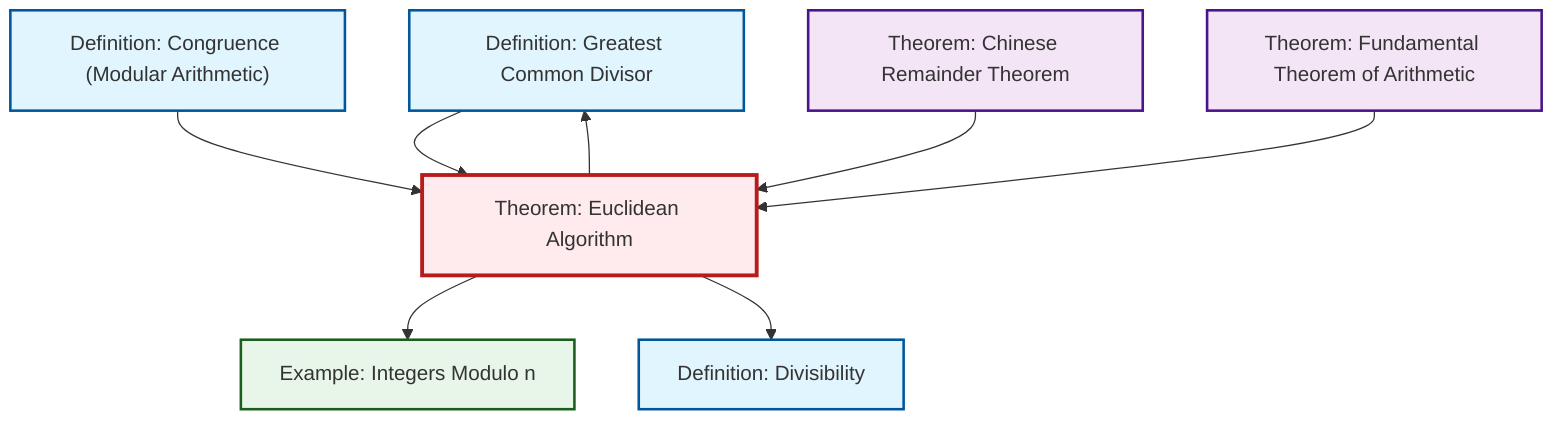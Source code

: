 graph TD
    classDef definition fill:#e1f5fe,stroke:#01579b,stroke-width:2px
    classDef theorem fill:#f3e5f5,stroke:#4a148c,stroke-width:2px
    classDef axiom fill:#fff3e0,stroke:#e65100,stroke-width:2px
    classDef example fill:#e8f5e9,stroke:#1b5e20,stroke-width:2px
    classDef current fill:#ffebee,stroke:#b71c1c,stroke-width:3px
    def-gcd["Definition: Greatest Common Divisor"]:::definition
    thm-euclidean-algorithm["Theorem: Euclidean Algorithm"]:::theorem
    thm-chinese-remainder["Theorem: Chinese Remainder Theorem"]:::theorem
    def-congruence["Definition: Congruence (Modular Arithmetic)"]:::definition
    thm-fundamental-arithmetic["Theorem: Fundamental Theorem of Arithmetic"]:::theorem
    ex-quotient-integers-mod-n["Example: Integers Modulo n"]:::example
    def-divisibility["Definition: Divisibility"]:::definition
    thm-euclidean-algorithm --> ex-quotient-integers-mod-n
    def-gcd --> thm-euclidean-algorithm
    def-congruence --> thm-euclidean-algorithm
    thm-chinese-remainder --> thm-euclidean-algorithm
    thm-euclidean-algorithm --> def-gcd
    thm-euclidean-algorithm --> def-divisibility
    thm-fundamental-arithmetic --> thm-euclidean-algorithm
    class thm-euclidean-algorithm current